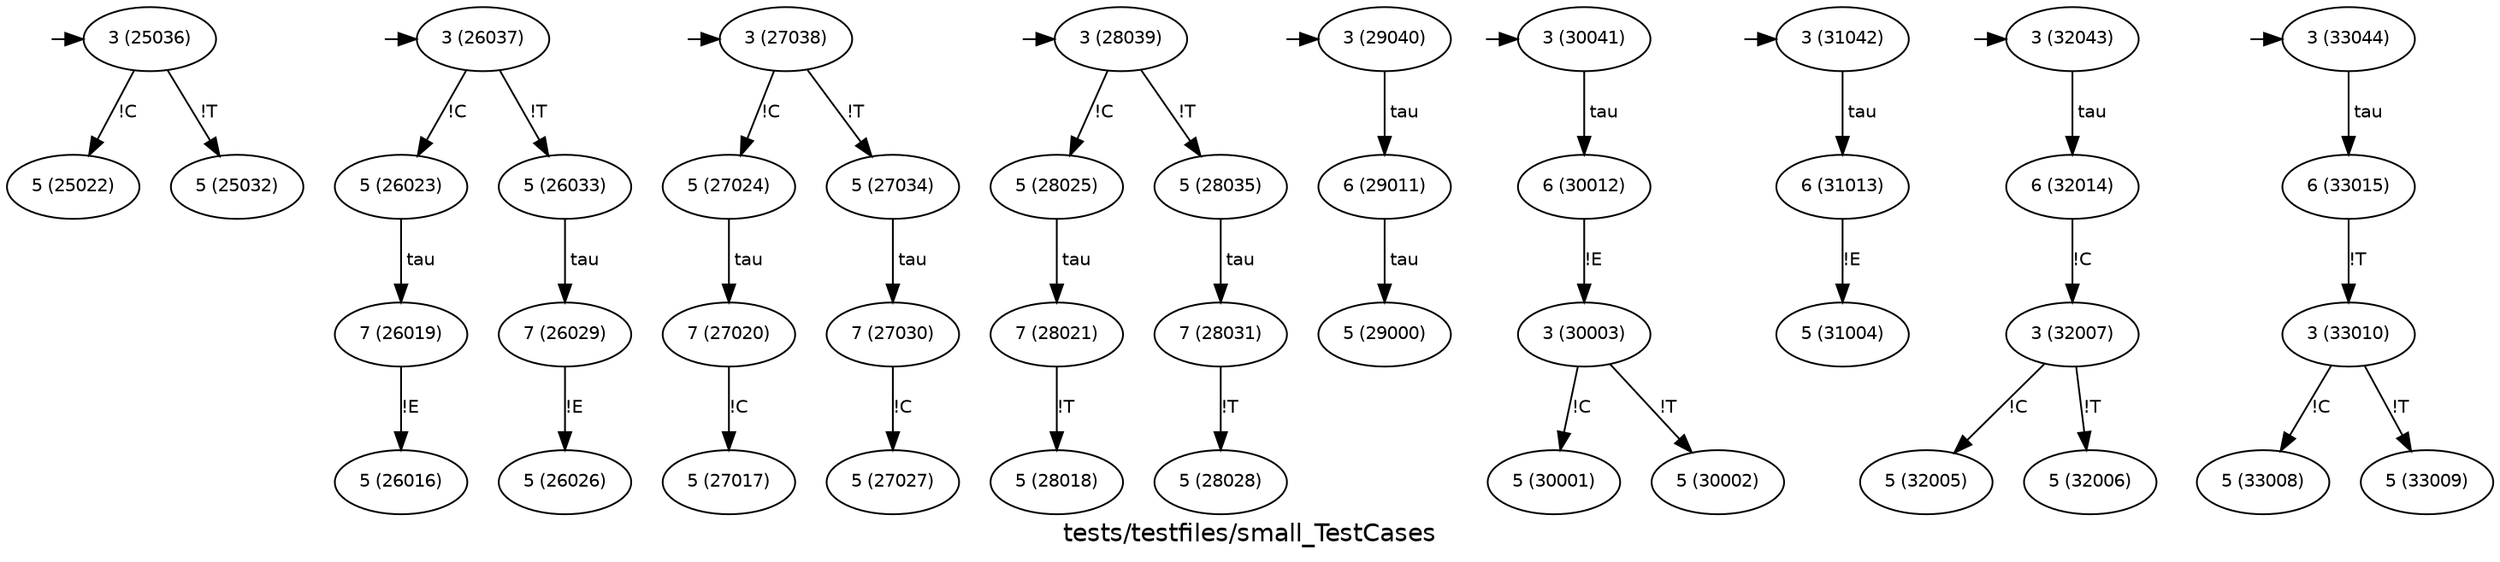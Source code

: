 digraph D {
graph [fontname="Helvetica", label="tests/testfiles/small_TestCases"];
node [fontname="Helvetica" fontsize=10];
edge [fontname="Helvetica" fontsize=10];
  q_25036 [label="" height="0.01" width="0.01" style="invis"];
  q_25036 -> 25036 [minlen="0.5"];
  25022 [label="5 (25022)"]
  25032 [label="5 (25032)"]
  25036 [label="3 (25036)"]
  25036 -> 25022 [label="!C"]
  25036 -> 25032 [label="!T"]
  q_26037 [label="" height="0.01" width="0.01" style="invis"];
  q_26037 -> 26037 [minlen="0.5"];
  26016 [label="5 (26016)"]
  26019 [label="7 (26019)"]
  26019 -> 26016 [label="!E"]
  26023 [label="5 (26023)"]
  26023 -> 26019 [label=" tau"]
  26026 [label="5 (26026)"]
  26029 [label="7 (26029)"]
  26029 -> 26026 [label="!E"]
  26033 [label="5 (26033)"]
  26033 -> 26029 [label=" tau"]
  26037 [label="3 (26037)"]
  26037 -> 26023 [label="!C"]
  26037 -> 26033 [label="!T"]
  q_27038 [label="" height="0.01" width="0.01" style="invis"];
  q_27038 -> 27038 [minlen="0.5"];
  27017 [label="5 (27017)"]
  27020 [label="7 (27020)"]
  27020 -> 27017 [label="!C"]
  27024 [label="5 (27024)"]
  27024 -> 27020 [label=" tau"]
  27027 [label="5 (27027)"]
  27030 [label="7 (27030)"]
  27030 -> 27027 [label="!C"]
  27034 [label="5 (27034)"]
  27034 -> 27030 [label=" tau"]
  27038 [label="3 (27038)"]
  27038 -> 27024 [label="!C"]
  27038 -> 27034 [label="!T"]
  q_28039 [label="" height="0.01" width="0.01" style="invis"];
  q_28039 -> 28039 [minlen="0.5"];
  28018 [label="5 (28018)"]
  28021 [label="7 (28021)"]
  28021 -> 28018 [label="!T"]
  28025 [label="5 (28025)"]
  28025 -> 28021 [label=" tau"]
  28028 [label="5 (28028)"]
  28031 [label="7 (28031)"]
  28031 -> 28028 [label="!T"]
  28035 [label="5 (28035)"]
  28035 -> 28031 [label=" tau"]
  28039 [label="3 (28039)"]
  28039 -> 28025 [label="!C"]
  28039 -> 28035 [label="!T"]
  q_29040 [label="" height="0.01" width="0.01" style="invis"];
  q_29040 -> 29040 [minlen="0.5"];
  29000 [label="5 (29000)"]
  29011 [label="6 (29011)"]
  29011 -> 29000 [label=" tau"]
  29040 [label="3 (29040)"]
  29040 -> 29011 [label=" tau"]
  q_30041 [label="" height="0.01" width="0.01" style="invis"];
  q_30041 -> 30041 [minlen="0.5"];
  30001 [label="5 (30001)"]
  30002 [label="5 (30002)"]
  30003 [label="3 (30003)"]
  30003 -> 30001 [label="!C"]
  30003 -> 30002 [label="!T"]
  30012 [label="6 (30012)"]
  30012 -> 30003 [label="!E"]
  30041 [label="3 (30041)"]
  30041 -> 30012 [label=" tau"]
  q_31042 [label="" height="0.01" width="0.01" style="invis"];
  q_31042 -> 31042 [minlen="0.5"];
  31004 [label="5 (31004)"]
  31013 [label="6 (31013)"]
  31013 -> 31004 [label="!E"]
  31042 [label="3 (31042)"]
  31042 -> 31013 [label=" tau"]
  q_32043 [label="" height="0.01" width="0.01" style="invis"];
  q_32043 -> 32043 [minlen="0.5"];
  32005 [label="5 (32005)"]
  32006 [label="5 (32006)"]
  32007 [label="3 (32007)"]
  32007 -> 32005 [label="!C"]
  32007 -> 32006 [label="!T"]
  32014 [label="6 (32014)"]
  32014 -> 32007 [label="!C"]
  32043 [label="3 (32043)"]
  32043 -> 32014 [label=" tau"]
  q_33044 [label="" height="0.01" width="0.01" style="invis"];
  q_33044 -> 33044 [minlen="0.5"];
  33008 [label="5 (33008)"]
  33009 [label="5 (33009)"]
  33010 [label="3 (33010)"]
  33010 -> 33008 [label="!C"]
  33010 -> 33009 [label="!T"]
  33015 [label="6 (33015)"]
  33015 -> 33010 [label="!T"]
  33044 [label="3 (33044)"]
  33044 -> 33015 [label=" tau"]
}
